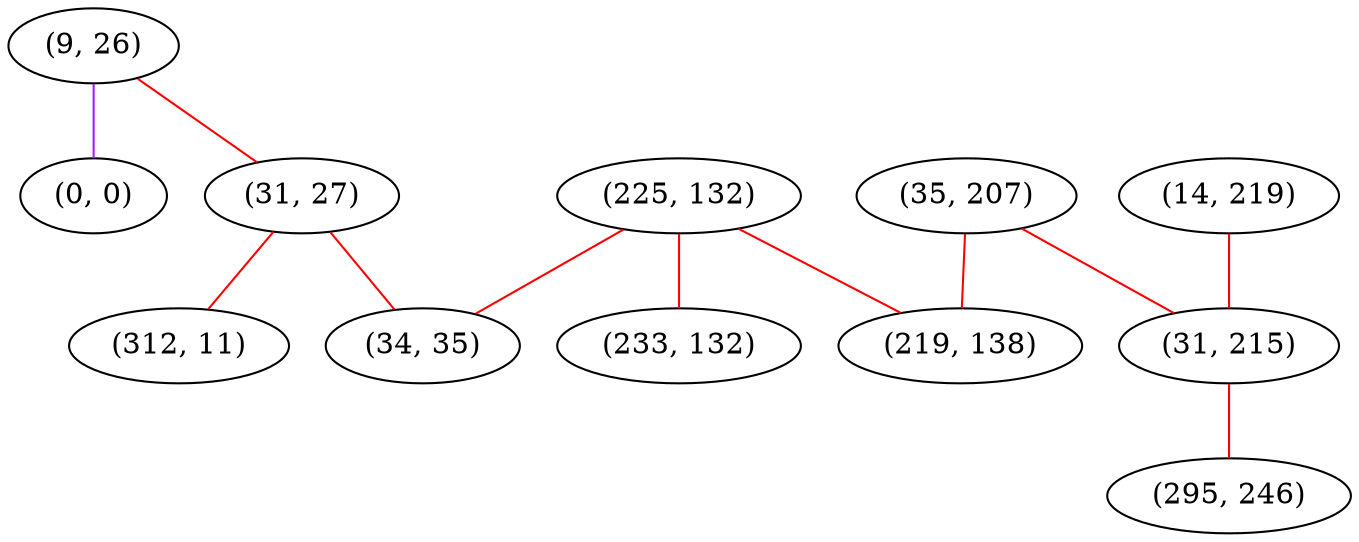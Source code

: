 graph "" {
"(9, 26)";
"(35, 207)";
"(0, 0)";
"(225, 132)";
"(14, 219)";
"(31, 27)";
"(219, 138)";
"(34, 35)";
"(31, 215)";
"(233, 132)";
"(312, 11)";
"(295, 246)";
"(9, 26)" -- "(31, 27)"  [color=red, key=0, weight=1];
"(9, 26)" -- "(0, 0)"  [color=purple, key=0, weight=4];
"(35, 207)" -- "(219, 138)"  [color=red, key=0, weight=1];
"(35, 207)" -- "(31, 215)"  [color=red, key=0, weight=1];
"(225, 132)" -- "(219, 138)"  [color=red, key=0, weight=1];
"(225, 132)" -- "(34, 35)"  [color=red, key=0, weight=1];
"(225, 132)" -- "(233, 132)"  [color=red, key=0, weight=1];
"(14, 219)" -- "(31, 215)"  [color=red, key=0, weight=1];
"(31, 27)" -- "(312, 11)"  [color=red, key=0, weight=1];
"(31, 27)" -- "(34, 35)"  [color=red, key=0, weight=1];
"(31, 215)" -- "(295, 246)"  [color=red, key=0, weight=1];
}
